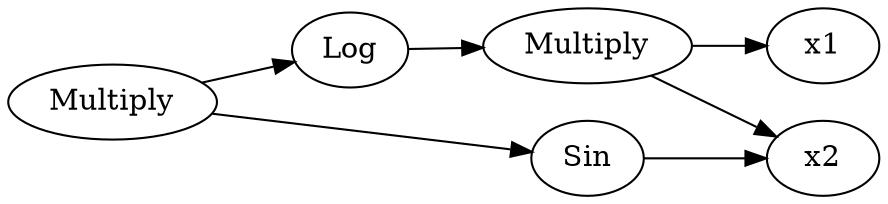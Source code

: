 // test
digraph graph1 {
	rankdir=LR
	140436511233152 [label=Multiply]
	140436511171088 [label=Log]
	140436511233152 -> 140436511171088
	140436510455664 [label=Multiply]
	140436511171088 -> 140436510455664
	140436640505472 [label=x1]
	140436510455664 -> 140436640505472
	140436511168528 [label=x2]
	140436510455664 -> 140436511168528
	140436511171408 [label=Sin]
	140436511233152 -> 140436511171408
	140436511168528 [label=x2]
	140436511171408 -> 140436511168528
}
